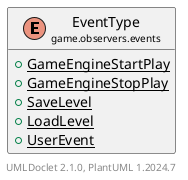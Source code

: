 @startuml
    set namespaceSeparator none
    hide empty fields
    hide empty methods

    enum "<size:14>EventType\n<size:10>game.observers.events" as game.observers.events.EventType [[EventType.html]] {
        {static} +GameEngineStartPlay
        {static} +GameEngineStopPlay
        {static} +SaveLevel
        {static} +LoadLevel
        {static} +UserEvent
    }

    center footer UMLDoclet 2.1.0, PlantUML %version()
@enduml

